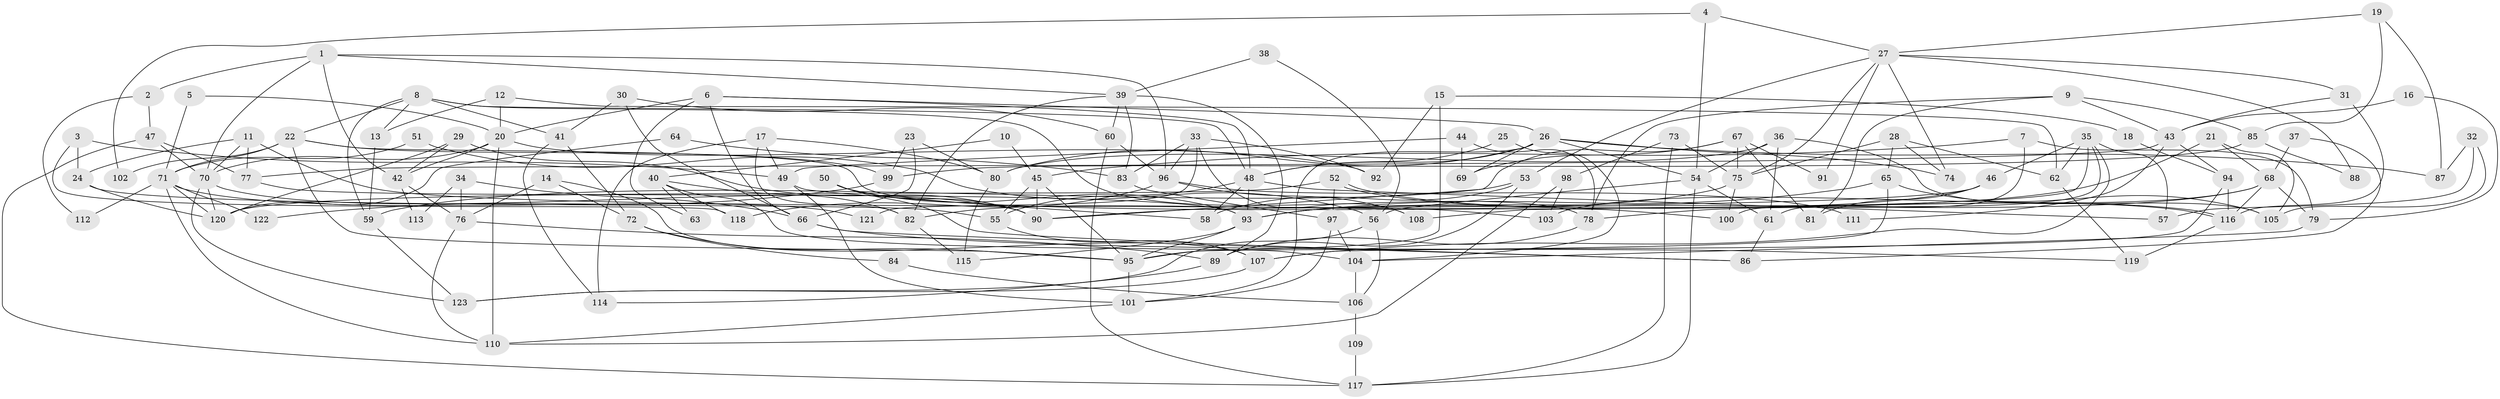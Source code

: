 // coarse degree distribution, {5: 0.15476190476190477, 3: 0.21428571428571427, 2: 0.15476190476190477, 4: 0.15476190476190477, 7: 0.05952380952380952, 10: 0.023809523809523808, 8: 0.07142857142857142, 13: 0.011904761904761904, 6: 0.09523809523809523, 9: 0.05952380952380952}
// Generated by graph-tools (version 1.1) at 2025/41/03/06/25 10:41:57]
// undirected, 123 vertices, 246 edges
graph export_dot {
graph [start="1"]
  node [color=gray90,style=filled];
  1;
  2;
  3;
  4;
  5;
  6;
  7;
  8;
  9;
  10;
  11;
  12;
  13;
  14;
  15;
  16;
  17;
  18;
  19;
  20;
  21;
  22;
  23;
  24;
  25;
  26;
  27;
  28;
  29;
  30;
  31;
  32;
  33;
  34;
  35;
  36;
  37;
  38;
  39;
  40;
  41;
  42;
  43;
  44;
  45;
  46;
  47;
  48;
  49;
  50;
  51;
  52;
  53;
  54;
  55;
  56;
  57;
  58;
  59;
  60;
  61;
  62;
  63;
  64;
  65;
  66;
  67;
  68;
  69;
  70;
  71;
  72;
  73;
  74;
  75;
  76;
  77;
  78;
  79;
  80;
  81;
  82;
  83;
  84;
  85;
  86;
  87;
  88;
  89;
  90;
  91;
  92;
  93;
  94;
  95;
  96;
  97;
  98;
  99;
  100;
  101;
  102;
  103;
  104;
  105;
  106;
  107;
  108;
  109;
  110;
  111;
  112;
  113;
  114;
  115;
  116;
  117;
  118;
  119;
  120;
  121;
  122;
  123;
  1 -- 70;
  1 -- 42;
  1 -- 2;
  1 -- 39;
  1 -- 96;
  2 -- 47;
  2 -- 112;
  3 -- 49;
  3 -- 118;
  3 -- 24;
  4 -- 54;
  4 -- 27;
  4 -- 102;
  5 -- 20;
  5 -- 71;
  6 -- 26;
  6 -- 48;
  6 -- 20;
  6 -- 63;
  6 -- 66;
  7 -- 45;
  7 -- 61;
  7 -- 79;
  8 -- 48;
  8 -- 22;
  8 -- 13;
  8 -- 41;
  8 -- 59;
  8 -- 78;
  9 -- 43;
  9 -- 78;
  9 -- 81;
  9 -- 85;
  10 -- 40;
  10 -- 45;
  11 -- 24;
  11 -- 70;
  11 -- 77;
  11 -- 103;
  12 -- 20;
  12 -- 13;
  12 -- 62;
  13 -- 59;
  14 -- 107;
  14 -- 72;
  14 -- 76;
  15 -- 92;
  15 -- 95;
  15 -- 18;
  16 -- 79;
  16 -- 43;
  17 -- 49;
  17 -- 80;
  17 -- 82;
  17 -- 114;
  18 -- 94;
  19 -- 27;
  19 -- 85;
  19 -- 87;
  20 -- 110;
  20 -- 42;
  20 -- 70;
  20 -- 92;
  21 -- 93;
  21 -- 105;
  21 -- 68;
  22 -- 100;
  22 -- 95;
  22 -- 71;
  22 -- 99;
  22 -- 102;
  23 -- 80;
  23 -- 66;
  23 -- 99;
  24 -- 55;
  24 -- 120;
  25 -- 104;
  25 -- 48;
  26 -- 80;
  26 -- 48;
  26 -- 54;
  26 -- 69;
  26 -- 74;
  26 -- 87;
  26 -- 101;
  27 -- 74;
  27 -- 75;
  27 -- 31;
  27 -- 53;
  27 -- 88;
  27 -- 91;
  28 -- 65;
  28 -- 62;
  28 -- 74;
  28 -- 75;
  29 -- 42;
  29 -- 120;
  29 -- 90;
  30 -- 66;
  30 -- 41;
  30 -- 60;
  31 -- 116;
  31 -- 43;
  32 -- 87;
  32 -- 57;
  32 -- 105;
  33 -- 96;
  33 -- 108;
  33 -- 83;
  33 -- 92;
  33 -- 121;
  34 -- 66;
  34 -- 76;
  34 -- 113;
  35 -- 46;
  35 -- 107;
  35 -- 57;
  35 -- 62;
  35 -- 100;
  35 -- 108;
  36 -- 54;
  36 -- 105;
  36 -- 61;
  36 -- 80;
  37 -- 68;
  37 -- 86;
  38 -- 56;
  38 -- 39;
  39 -- 89;
  39 -- 60;
  39 -- 82;
  39 -- 83;
  40 -- 82;
  40 -- 104;
  40 -- 63;
  40 -- 118;
  41 -- 114;
  41 -- 72;
  42 -- 76;
  42 -- 113;
  43 -- 77;
  43 -- 94;
  43 -- 111;
  44 -- 78;
  44 -- 69;
  44 -- 49;
  45 -- 95;
  45 -- 90;
  45 -- 55;
  46 -- 81;
  46 -- 90;
  46 -- 93;
  47 -- 70;
  47 -- 77;
  47 -- 117;
  48 -- 93;
  48 -- 58;
  48 -- 55;
  48 -- 57;
  49 -- 101;
  49 -- 58;
  50 -- 90;
  50 -- 86;
  50 -- 93;
  51 -- 71;
  51 -- 56;
  52 -- 116;
  52 -- 116;
  52 -- 97;
  52 -- 120;
  53 -- 89;
  53 -- 58;
  53 -- 59;
  54 -- 117;
  54 -- 56;
  54 -- 61;
  55 -- 107;
  56 -- 123;
  56 -- 106;
  59 -- 123;
  60 -- 96;
  60 -- 117;
  61 -- 86;
  62 -- 119;
  64 -- 120;
  64 -- 83;
  65 -- 93;
  65 -- 107;
  65 -- 105;
  66 -- 119;
  66 -- 86;
  67 -- 90;
  67 -- 75;
  67 -- 69;
  67 -- 81;
  67 -- 91;
  68 -- 116;
  68 -- 78;
  68 -- 79;
  68 -- 103;
  70 -- 120;
  70 -- 90;
  70 -- 123;
  71 -- 120;
  71 -- 110;
  71 -- 112;
  71 -- 121;
  71 -- 122;
  72 -- 95;
  72 -- 84;
  73 -- 117;
  73 -- 75;
  73 -- 98;
  75 -- 82;
  75 -- 100;
  76 -- 110;
  76 -- 89;
  77 -- 93;
  78 -- 89;
  79 -- 104;
  80 -- 115;
  82 -- 115;
  83 -- 97;
  84 -- 106;
  85 -- 99;
  85 -- 88;
  89 -- 114;
  93 -- 95;
  93 -- 115;
  94 -- 95;
  94 -- 116;
  95 -- 101;
  96 -- 108;
  96 -- 111;
  96 -- 118;
  97 -- 101;
  97 -- 104;
  98 -- 103;
  98 -- 110;
  99 -- 122;
  101 -- 110;
  104 -- 106;
  106 -- 109;
  107 -- 123;
  109 -- 117;
  116 -- 119;
}
